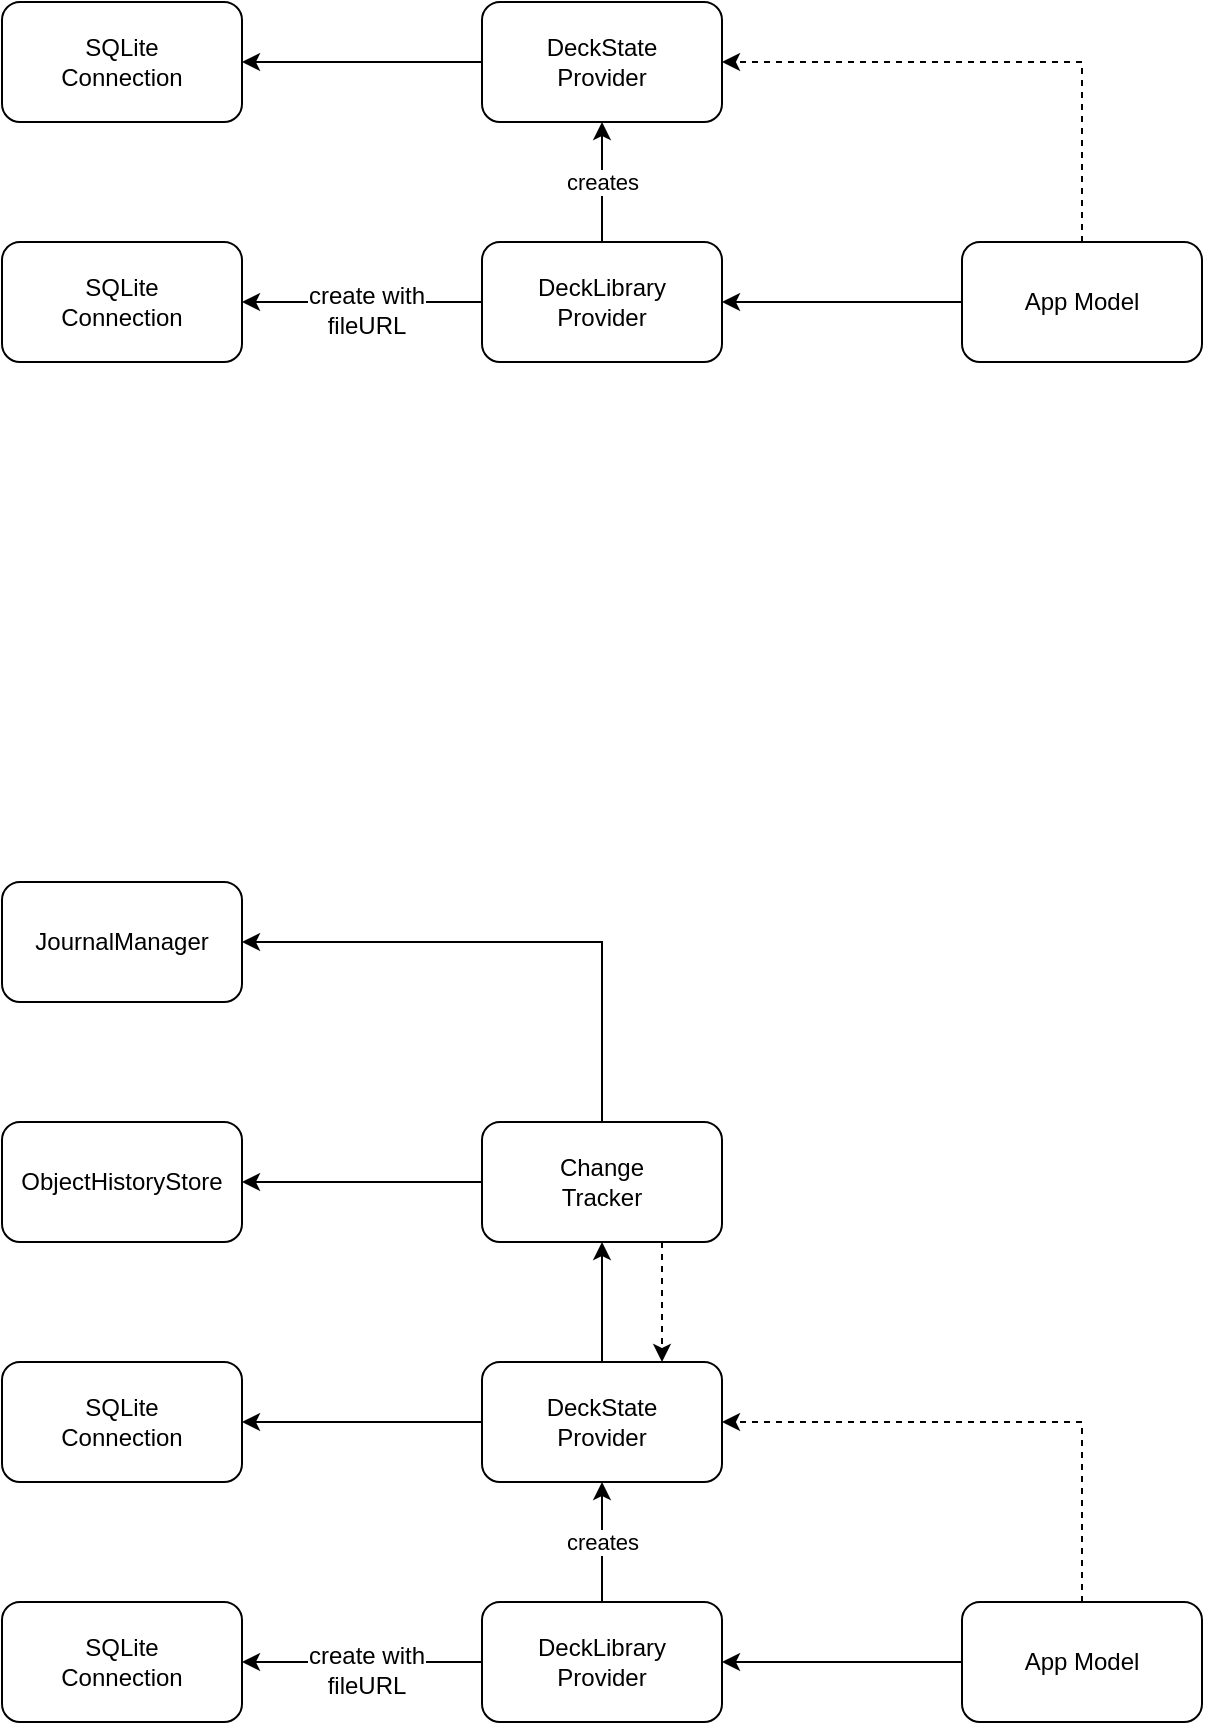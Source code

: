 <mxfile version="12.9.3"><diagram id="FZh6sdQLE-0F7vC3wwft" name="Page-1"><mxGraphModel dx="1627" dy="511" grid="1" gridSize="10" guides="1" tooltips="1" connect="1" arrows="1" fold="1" page="1" pageScale="1" pageWidth="850" pageHeight="1100" math="0" shadow="0"><root><mxCell id="0"/><mxCell id="1" parent="0"/><mxCell id="zFRSbueZtX155MWFpESs-7" style="edgeStyle=orthogonalEdgeStyle;rounded=0;orthogonalLoop=1;jettySize=auto;html=1;exitX=0;exitY=0.5;exitDx=0;exitDy=0;" edge="1" parent="1" source="zFRSbueZtX155MWFpESs-1" target="zFRSbueZtX155MWFpESs-4"><mxGeometry relative="1" as="geometry"/></mxCell><mxCell id="zFRSbueZtX155MWFpESs-8" style="edgeStyle=orthogonalEdgeStyle;rounded=0;orthogonalLoop=1;jettySize=auto;html=1;exitX=0.5;exitY=0;exitDx=0;exitDy=0;entryX=1;entryY=0.5;entryDx=0;entryDy=0;dashed=1;" edge="1" parent="1" source="zFRSbueZtX155MWFpESs-1" target="zFRSbueZtX155MWFpESs-2"><mxGeometry relative="1" as="geometry"/></mxCell><mxCell id="zFRSbueZtX155MWFpESs-1" value="App Model" style="rounded=1;whiteSpace=wrap;html=1;" vertex="1" parent="1"><mxGeometry x="360" y="200" width="120" height="60" as="geometry"/></mxCell><mxCell id="zFRSbueZtX155MWFpESs-13" style="edgeStyle=orthogonalEdgeStyle;rounded=0;orthogonalLoop=1;jettySize=auto;html=1;exitX=0;exitY=0.5;exitDx=0;exitDy=0;" edge="1" parent="1" source="zFRSbueZtX155MWFpESs-2" target="zFRSbueZtX155MWFpESs-12"><mxGeometry relative="1" as="geometry"/></mxCell><mxCell id="zFRSbueZtX155MWFpESs-2" value="&lt;div&gt;DeckState&lt;/div&gt;&lt;div&gt;Provider&lt;/div&gt;" style="rounded=1;whiteSpace=wrap;html=1;" vertex="1" parent="1"><mxGeometry x="120" y="80" width="120" height="60" as="geometry"/></mxCell><mxCell id="zFRSbueZtX155MWFpESs-5" value="creates" style="edgeStyle=orthogonalEdgeStyle;rounded=0;orthogonalLoop=1;jettySize=auto;html=1;exitX=0.5;exitY=0;exitDx=0;exitDy=0;entryX=0.5;entryY=1;entryDx=0;entryDy=0;" edge="1" parent="1" source="zFRSbueZtX155MWFpESs-4" target="zFRSbueZtX155MWFpESs-2"><mxGeometry relative="1" as="geometry"/></mxCell><mxCell id="zFRSbueZtX155MWFpESs-10" style="edgeStyle=orthogonalEdgeStyle;rounded=0;orthogonalLoop=1;jettySize=auto;html=1;exitX=0;exitY=0.5;exitDx=0;exitDy=0;entryX=1;entryY=0.5;entryDx=0;entryDy=0;" edge="1" parent="1" source="zFRSbueZtX155MWFpESs-4" target="zFRSbueZtX155MWFpESs-9"><mxGeometry relative="1" as="geometry"/></mxCell><mxCell id="zFRSbueZtX155MWFpESs-11" value="&lt;div&gt;create with&lt;/div&gt;&lt;div&gt;fileURL&lt;br&gt;&lt;/div&gt;" style="text;html=1;align=center;verticalAlign=middle;resizable=0;points=[];labelBackgroundColor=#ffffff;" vertex="1" connectable="0" parent="zFRSbueZtX155MWFpESs-10"><mxGeometry x="-0.025" y="4" relative="1" as="geometry"><mxPoint as="offset"/></mxGeometry></mxCell><mxCell id="zFRSbueZtX155MWFpESs-4" value="&lt;div&gt;DeckLibrary&lt;/div&gt;&lt;div&gt;Provider&lt;/div&gt;" style="rounded=1;whiteSpace=wrap;html=1;" vertex="1" parent="1"><mxGeometry x="120" y="200" width="120" height="60" as="geometry"/></mxCell><mxCell id="zFRSbueZtX155MWFpESs-9" value="&lt;div&gt;SQLite&lt;/div&gt;&lt;div&gt;Connection&lt;/div&gt;" style="rounded=1;whiteSpace=wrap;html=1;" vertex="1" parent="1"><mxGeometry x="-120" y="200" width="120" height="60" as="geometry"/></mxCell><mxCell id="zFRSbueZtX155MWFpESs-12" value="&lt;div&gt;SQLite&lt;/div&gt;&lt;div&gt;Connection&lt;/div&gt;" style="rounded=1;whiteSpace=wrap;html=1;" vertex="1" parent="1"><mxGeometry x="-120" y="80" width="120" height="60" as="geometry"/></mxCell><mxCell id="zFRSbueZtX155MWFpESs-14" style="edgeStyle=orthogonalEdgeStyle;rounded=0;orthogonalLoop=1;jettySize=auto;html=1;exitX=0;exitY=0.5;exitDx=0;exitDy=0;" edge="1" source="zFRSbueZtX155MWFpESs-16" target="zFRSbueZtX155MWFpESs-22" parent="1"><mxGeometry relative="1" as="geometry"/></mxCell><mxCell id="zFRSbueZtX155MWFpESs-15" style="edgeStyle=orthogonalEdgeStyle;rounded=0;orthogonalLoop=1;jettySize=auto;html=1;exitX=0.5;exitY=0;exitDx=0;exitDy=0;entryX=1;entryY=0.5;entryDx=0;entryDy=0;dashed=1;" edge="1" source="zFRSbueZtX155MWFpESs-16" target="zFRSbueZtX155MWFpESs-18" parent="1"><mxGeometry relative="1" as="geometry"/></mxCell><mxCell id="zFRSbueZtX155MWFpESs-16" value="App Model" style="rounded=1;whiteSpace=wrap;html=1;" vertex="1" parent="1"><mxGeometry x="360" y="880" width="120" height="60" as="geometry"/></mxCell><mxCell id="zFRSbueZtX155MWFpESs-17" style="edgeStyle=orthogonalEdgeStyle;rounded=0;orthogonalLoop=1;jettySize=auto;html=1;exitX=0;exitY=0.5;exitDx=0;exitDy=0;" edge="1" source="zFRSbueZtX155MWFpESs-18" target="zFRSbueZtX155MWFpESs-24" parent="1"><mxGeometry relative="1" as="geometry"/></mxCell><mxCell id="zFRSbueZtX155MWFpESs-26" style="edgeStyle=orthogonalEdgeStyle;rounded=0;orthogonalLoop=1;jettySize=auto;html=1;exitX=0.5;exitY=0;exitDx=0;exitDy=0;entryX=0.5;entryY=1;entryDx=0;entryDy=0;" edge="1" parent="1" source="zFRSbueZtX155MWFpESs-18" target="zFRSbueZtX155MWFpESs-25"><mxGeometry relative="1" as="geometry"/></mxCell><mxCell id="zFRSbueZtX155MWFpESs-18" value="&lt;div&gt;DeckState&lt;/div&gt;&lt;div&gt;Provider&lt;/div&gt;" style="rounded=1;whiteSpace=wrap;html=1;" vertex="1" parent="1"><mxGeometry x="120" y="760" width="120" height="60" as="geometry"/></mxCell><mxCell id="zFRSbueZtX155MWFpESs-19" value="creates" style="edgeStyle=orthogonalEdgeStyle;rounded=0;orthogonalLoop=1;jettySize=auto;html=1;exitX=0.5;exitY=0;exitDx=0;exitDy=0;entryX=0.5;entryY=1;entryDx=0;entryDy=0;" edge="1" source="zFRSbueZtX155MWFpESs-22" target="zFRSbueZtX155MWFpESs-18" parent="1"><mxGeometry relative="1" as="geometry"/></mxCell><mxCell id="zFRSbueZtX155MWFpESs-20" style="edgeStyle=orthogonalEdgeStyle;rounded=0;orthogonalLoop=1;jettySize=auto;html=1;exitX=0;exitY=0.5;exitDx=0;exitDy=0;entryX=1;entryY=0.5;entryDx=0;entryDy=0;" edge="1" source="zFRSbueZtX155MWFpESs-22" target="zFRSbueZtX155MWFpESs-23" parent="1"><mxGeometry relative="1" as="geometry"/></mxCell><mxCell id="zFRSbueZtX155MWFpESs-21" value="&lt;div&gt;create with&lt;/div&gt;&lt;div&gt;fileURL&lt;br&gt;&lt;/div&gt;" style="text;html=1;align=center;verticalAlign=middle;resizable=0;points=[];labelBackgroundColor=#ffffff;" vertex="1" connectable="0" parent="zFRSbueZtX155MWFpESs-20"><mxGeometry x="-0.025" y="4" relative="1" as="geometry"><mxPoint as="offset"/></mxGeometry></mxCell><mxCell id="zFRSbueZtX155MWFpESs-22" value="&lt;div&gt;DeckLibrary&lt;/div&gt;&lt;div&gt;Provider&lt;/div&gt;" style="rounded=1;whiteSpace=wrap;html=1;" vertex="1" parent="1"><mxGeometry x="120" y="880" width="120" height="60" as="geometry"/></mxCell><mxCell id="zFRSbueZtX155MWFpESs-23" value="&lt;div&gt;SQLite&lt;/div&gt;&lt;div&gt;Connection&lt;/div&gt;" style="rounded=1;whiteSpace=wrap;html=1;" vertex="1" parent="1"><mxGeometry x="-120" y="880" width="120" height="60" as="geometry"/></mxCell><mxCell id="zFRSbueZtX155MWFpESs-24" value="&lt;div&gt;SQLite&lt;/div&gt;&lt;div&gt;Connection&lt;/div&gt;" style="rounded=1;whiteSpace=wrap;html=1;" vertex="1" parent="1"><mxGeometry x="-120" y="760" width="120" height="60" as="geometry"/></mxCell><mxCell id="zFRSbueZtX155MWFpESs-27" style="edgeStyle=orthogonalEdgeStyle;rounded=0;orthogonalLoop=1;jettySize=auto;html=1;exitX=0.75;exitY=1;exitDx=0;exitDy=0;entryX=0.75;entryY=0;entryDx=0;entryDy=0;dashed=1;" edge="1" parent="1" source="zFRSbueZtX155MWFpESs-25" target="zFRSbueZtX155MWFpESs-18"><mxGeometry relative="1" as="geometry"/></mxCell><mxCell id="zFRSbueZtX155MWFpESs-30" style="edgeStyle=orthogonalEdgeStyle;rounded=0;orthogonalLoop=1;jettySize=auto;html=1;exitX=0;exitY=0.5;exitDx=0;exitDy=0;" edge="1" parent="1" source="zFRSbueZtX155MWFpESs-25" target="zFRSbueZtX155MWFpESs-28"><mxGeometry relative="1" as="geometry"/></mxCell><mxCell id="zFRSbueZtX155MWFpESs-31" style="edgeStyle=orthogonalEdgeStyle;rounded=0;orthogonalLoop=1;jettySize=auto;html=1;exitX=0.5;exitY=0;exitDx=0;exitDy=0;entryX=1;entryY=0.5;entryDx=0;entryDy=0;" edge="1" parent="1" source="zFRSbueZtX155MWFpESs-25" target="zFRSbueZtX155MWFpESs-29"><mxGeometry relative="1" as="geometry"/></mxCell><mxCell id="zFRSbueZtX155MWFpESs-25" value="&lt;div&gt;Change&lt;/div&gt;&lt;div&gt;Tracker&lt;br&gt;&lt;/div&gt;" style="rounded=1;whiteSpace=wrap;html=1;" vertex="1" parent="1"><mxGeometry x="120" y="640" width="120" height="60" as="geometry"/></mxCell><mxCell id="zFRSbueZtX155MWFpESs-28" value="ObjectHistoryStore" style="rounded=1;whiteSpace=wrap;html=1;" vertex="1" parent="1"><mxGeometry x="-120" y="640" width="120" height="60" as="geometry"/></mxCell><mxCell id="zFRSbueZtX155MWFpESs-29" value="JournalManager" style="rounded=1;whiteSpace=wrap;html=1;" vertex="1" parent="1"><mxGeometry x="-120" y="520" width="120" height="60" as="geometry"/></mxCell></root></mxGraphModel></diagram></mxfile>